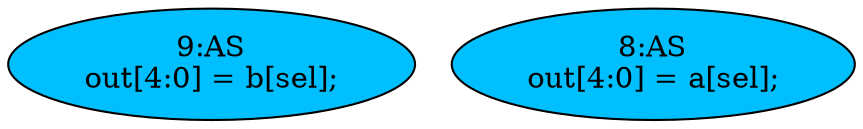strict digraph "compose( ,  )" {
	node [label="\N"];
	"9:AS"	[ast="<pyverilog.vparser.ast.Assign object at 0x7f97f4763e10>",
		def_var="['out']",
		fillcolor=deepskyblue,
		label="9:AS
out[4:0] = b[sel];",
		statements="[]",
		style=filled,
		typ=Assign,
		use_var="['b', 'sel']"];
	"8:AS"	[ast="<pyverilog.vparser.ast.Assign object at 0x7f97f4777390>",
		def_var="['out']",
		fillcolor=deepskyblue,
		label="8:AS
out[4:0] = a[sel];",
		statements="[]",
		style=filled,
		typ=Assign,
		use_var="['a', 'sel']"];
}
